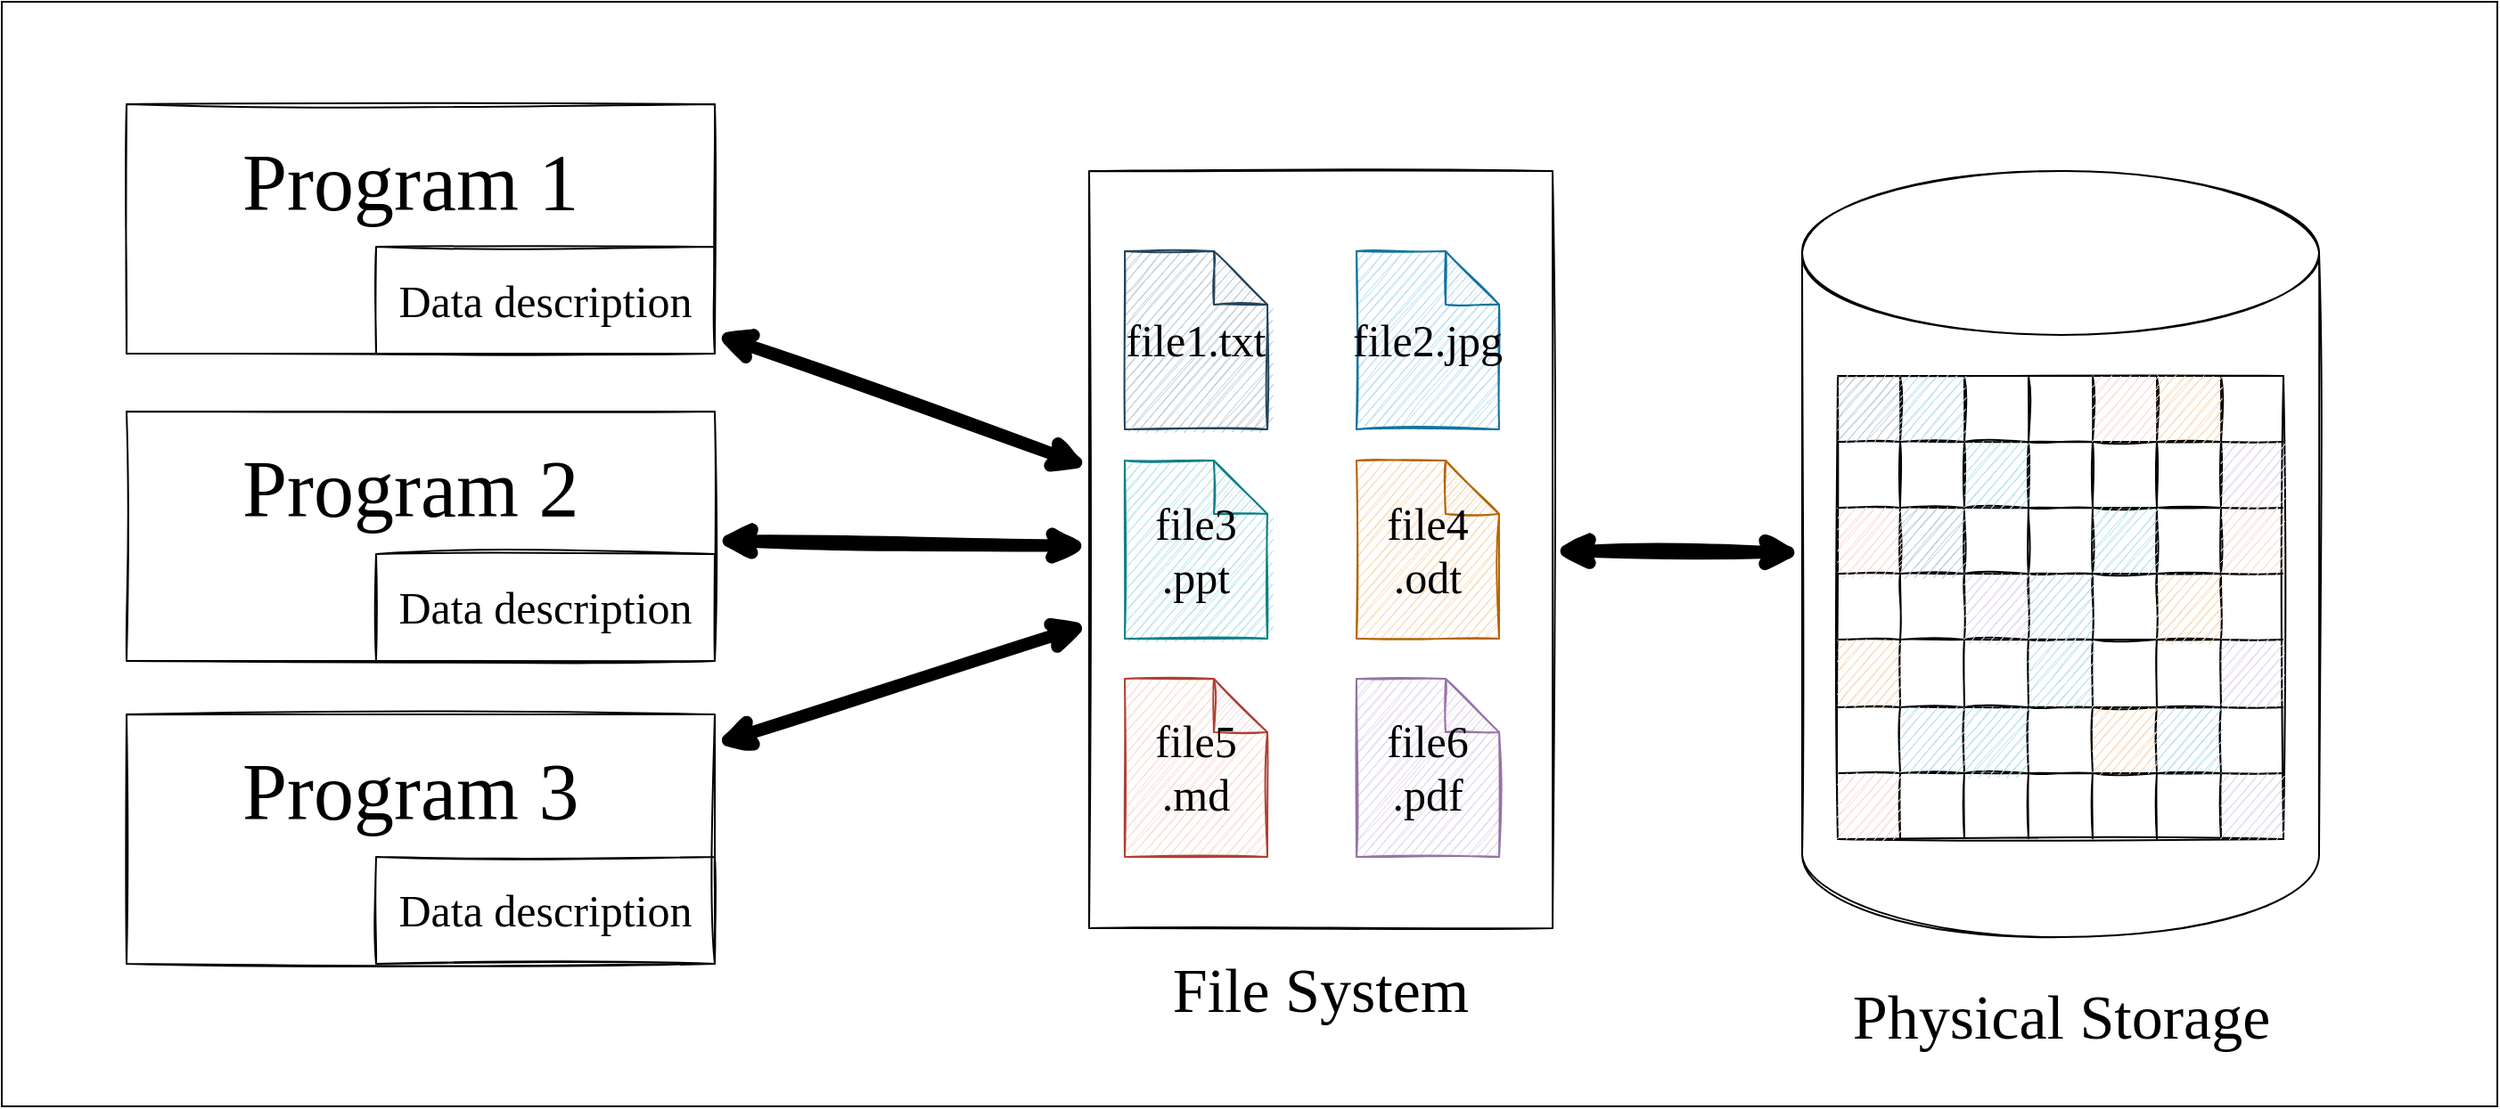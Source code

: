 <mxfile version="13.6.2" type="device"><diagram id="fz434lUkVlllliKeCXMh" name="Page-1"><mxGraphModel dx="1551" dy="1151" grid="1" gridSize="10" guides="1" tooltips="1" connect="1" arrows="1" fold="1" page="1" pageScale="1" pageWidth="1600" pageHeight="900" math="0" shadow="0" extFonts="Architects Daughter^https://fonts.googleapis.com/css?family=Architects+Daughter"><root><mxCell id="0"/><mxCell id="1" parent="0"/><mxCell id="ZFzoY7JKZiIgWak7I7LT-81" value="" style="rounded=0;whiteSpace=wrap;html=1;sketch=0;fillColor=none;" vertex="1" parent="1"><mxGeometry x="80" y="120" width="1400" height="620" as="geometry"/></mxCell><mxCell id="ZFzoY7JKZiIgWak7I7LT-3" value="" style="shape=cylinder2;whiteSpace=wrap;html=1;boundedLbl=1;backgroundOutline=1;size=46;sketch=1;" vertex="1" parent="1"><mxGeometry x="1090" y="215" width="290" height="430" as="geometry"/></mxCell><mxCell id="ZFzoY7JKZiIgWak7I7LT-4" value="" style="rounded=0;whiteSpace=wrap;html=1;sketch=1;" vertex="1" parent="1"><mxGeometry x="690" y="215" width="260" height="425" as="geometry"/></mxCell><mxCell id="ZFzoY7JKZiIgWak7I7LT-5" value="&lt;font style=&quot;font-size: 25px&quot; face=&quot;Architects Daughter&quot;&gt;file1.txt&lt;/font&gt;" style="shape=note;whiteSpace=wrap;html=1;backgroundOutline=1;darkOpacity=0.05;sketch=1;fillColor=#bac8d3;strokeColor=#23445d;" vertex="1" parent="1"><mxGeometry x="710" y="260" width="80" height="100" as="geometry"/></mxCell><mxCell id="ZFzoY7JKZiIgWak7I7LT-6" value="&lt;font face=&quot;Architects Daughter&quot; style=&quot;font-size: 25px&quot;&gt;file2.jpg&lt;/font&gt;" style="shape=note;whiteSpace=wrap;html=1;backgroundOutline=1;darkOpacity=0.05;fillColor=#b1ddf0;strokeColor=#10739e;sketch=1;" vertex="1" parent="1"><mxGeometry x="840" y="260" width="80" height="100" as="geometry"/></mxCell><mxCell id="ZFzoY7JKZiIgWak7I7LT-7" value="&lt;font face=&quot;Architects Daughter&quot; style=&quot;font-size: 25px&quot;&gt;file3&lt;br&gt;.ppt&lt;/font&gt;" style="shape=note;whiteSpace=wrap;html=1;backgroundOutline=1;darkOpacity=0.05;fillColor=#b0e3e6;strokeColor=#0e8088;sketch=1;" vertex="1" parent="1"><mxGeometry x="710" y="377.5" width="80" height="100" as="geometry"/></mxCell><mxCell id="ZFzoY7JKZiIgWak7I7LT-8" value="&lt;font face=&quot;Architects Daughter&quot; style=&quot;font-size: 25px&quot;&gt;file4&lt;br&gt;.odt&lt;/font&gt;" style="shape=note;whiteSpace=wrap;html=1;backgroundOutline=1;darkOpacity=0.05;fillColor=#fad7ac;strokeColor=#b46504;sketch=1;" vertex="1" parent="1"><mxGeometry x="840" y="377.5" width="80" height="100" as="geometry"/></mxCell><mxCell id="ZFzoY7JKZiIgWak7I7LT-9" value="&lt;font face=&quot;Architects Daughter&quot; style=&quot;font-size: 25px&quot;&gt;file5&lt;br&gt;.md&lt;/font&gt;" style="shape=note;whiteSpace=wrap;html=1;backgroundOutline=1;darkOpacity=0.05;fillColor=#fad9d5;strokeColor=#ae4132;sketch=1;" vertex="1" parent="1"><mxGeometry x="710" y="500" width="80" height="100" as="geometry"/></mxCell><mxCell id="ZFzoY7JKZiIgWak7I7LT-10" value="&lt;font style=&quot;font-size: 25px&quot; face=&quot;Architects Daughter&quot;&gt;file6&lt;br&gt;.pdf&lt;/font&gt;" style="shape=note;whiteSpace=wrap;html=1;backgroundOutline=1;darkOpacity=0.05;fillColor=#e1d5e7;strokeColor=#9673a6;sketch=1;" vertex="1" parent="1"><mxGeometry x="840" y="500" width="80" height="100" as="geometry"/></mxCell><mxCell id="ZFzoY7JKZiIgWak7I7LT-11" value="" style="endArrow=classic;startArrow=classic;html=1;strokeWidth=7;sketch=1;" edge="1" parent="1" source="ZFzoY7JKZiIgWak7I7LT-4" target="ZFzoY7JKZiIgWak7I7LT-3"><mxGeometry width="50" height="50" relative="1" as="geometry"><mxPoint x="950" y="800" as="sourcePoint"/><mxPoint x="1000" y="750" as="targetPoint"/></mxGeometry></mxCell><mxCell id="ZFzoY7JKZiIgWak7I7LT-13" value="&lt;font style=&quot;font-size: 45px&quot;&gt;Program 1&amp;nbsp;&lt;br&gt;&lt;br&gt;&lt;/font&gt;" style="rounded=0;whiteSpace=wrap;html=1;sketch=1;fillColor=none;fontFamily=Architects Daughter;FType=g;" vertex="1" parent="1"><mxGeometry x="150" y="177.5" width="330" height="140" as="geometry"/></mxCell><mxCell id="ZFzoY7JKZiIgWak7I7LT-14" value="&lt;font face=&quot;Architects Daughter&quot; style=&quot;font-size: 25px&quot;&gt;Data description&lt;/font&gt;" style="rounded=0;whiteSpace=wrap;html=1;sketch=1;fillColor=none;" vertex="1" parent="1"><mxGeometry x="290" y="257.5" width="190" height="60" as="geometry"/></mxCell><mxCell id="ZFzoY7JKZiIgWak7I7LT-15" value="&lt;font style=&quot;font-size: 45px&quot;&gt;Program 2&amp;nbsp;&lt;br&gt;&lt;br&gt;&lt;/font&gt;" style="rounded=0;whiteSpace=wrap;html=1;sketch=1;fillColor=none;fontFamily=Architects Daughter;FType=g;" vertex="1" parent="1"><mxGeometry x="150" y="350" width="330" height="140" as="geometry"/></mxCell><mxCell id="ZFzoY7JKZiIgWak7I7LT-16" value="&lt;font face=&quot;Architects Daughter&quot; style=&quot;font-size: 25px&quot;&gt;Data description&lt;/font&gt;" style="rounded=0;whiteSpace=wrap;html=1;sketch=1;fillColor=none;" vertex="1" parent="1"><mxGeometry x="290" y="430" width="190" height="60" as="geometry"/></mxCell><mxCell id="ZFzoY7JKZiIgWak7I7LT-17" value="&lt;font style=&quot;font-size: 45px&quot;&gt;Program 3&amp;nbsp;&lt;br&gt;&lt;br&gt;&lt;/font&gt;" style="rounded=0;whiteSpace=wrap;html=1;sketch=1;fillColor=none;fontFamily=Architects Daughter;FType=g;" vertex="1" parent="1"><mxGeometry x="150" y="520" width="330" height="140" as="geometry"/></mxCell><mxCell id="ZFzoY7JKZiIgWak7I7LT-18" value="&lt;font face=&quot;Architects Daughter&quot; style=&quot;font-size: 25px&quot;&gt;Data description&lt;/font&gt;" style="rounded=0;whiteSpace=wrap;html=1;sketch=1;fillColor=none;" vertex="1" parent="1"><mxGeometry x="290" y="600" width="190" height="60" as="geometry"/></mxCell><mxCell id="ZFzoY7JKZiIgWak7I7LT-19" value="" style="endArrow=classic;startArrow=classic;html=1;strokeWidth=7;sketch=1;" edge="1" parent="1" source="ZFzoY7JKZiIgWak7I7LT-13" target="ZFzoY7JKZiIgWak7I7LT-4"><mxGeometry width="50" height="50" relative="1" as="geometry"><mxPoint x="520" y="257.503" as="sourcePoint"/><mxPoint x="660" y="258.347" as="targetPoint"/></mxGeometry></mxCell><mxCell id="ZFzoY7JKZiIgWak7I7LT-20" value="" style="endArrow=classic;startArrow=classic;html=1;strokeWidth=7;sketch=1;" edge="1" parent="1" source="ZFzoY7JKZiIgWak7I7LT-15" target="ZFzoY7JKZiIgWak7I7LT-4"><mxGeometry width="50" height="50" relative="1" as="geometry"><mxPoint x="490.0" y="316.312" as="sourcePoint"/><mxPoint x="580" y="480" as="targetPoint"/></mxGeometry></mxCell><mxCell id="ZFzoY7JKZiIgWak7I7LT-21" value="" style="endArrow=classic;startArrow=classic;html=1;strokeWidth=7;sketch=1;" edge="1" parent="1" source="ZFzoY7JKZiIgWak7I7LT-17" target="ZFzoY7JKZiIgWak7I7LT-4"><mxGeometry width="50" height="50" relative="1" as="geometry"><mxPoint x="490.0" y="316.312" as="sourcePoint"/><mxPoint x="630" y="560" as="targetPoint"/></mxGeometry></mxCell><mxCell id="ZFzoY7JKZiIgWak7I7LT-22" value="&lt;font style=&quot;font-size: 35px&quot; face=&quot;Architects Daughter&quot;&gt;File System&lt;/font&gt;" style="text;html=1;strokeColor=none;fillColor=none;align=center;verticalAlign=middle;whiteSpace=wrap;rounded=0;sketch=1;" vertex="1" parent="1"><mxGeometry x="710" y="645" width="220" height="60" as="geometry"/></mxCell><mxCell id="ZFzoY7JKZiIgWak7I7LT-23" value="&lt;font style=&quot;font-size: 35px&quot; face=&quot;Architects Daughter&quot;&gt;Physical Storage&lt;/font&gt;" style="text;html=1;strokeColor=none;fillColor=none;align=center;verticalAlign=middle;whiteSpace=wrap;rounded=0;sketch=1;" vertex="1" parent="1"><mxGeometry x="1097.5" y="660" width="275" height="60" as="geometry"/></mxCell><mxCell id="ZFzoY7JKZiIgWak7I7LT-24" value="" style="shape=table;html=1;whiteSpace=wrap;startSize=0;container=1;collapsible=0;childLayout=tableLayout;sketch=1;fillColor=none;" vertex="1" parent="1"><mxGeometry x="1110" y="330" width="250" height="260" as="geometry"/></mxCell><mxCell id="ZFzoY7JKZiIgWak7I7LT-25" value="" style="shape=partialRectangle;html=1;whiteSpace=wrap;collapsible=0;dropTarget=0;pointerEvents=0;fillColor=none;top=0;left=0;bottom=0;right=0;points=[[0,0.5],[1,0.5]];portConstraint=eastwest;" vertex="1" parent="ZFzoY7JKZiIgWak7I7LT-24"><mxGeometry width="250" height="37" as="geometry"/></mxCell><mxCell id="ZFzoY7JKZiIgWak7I7LT-40" style="shape=partialRectangle;html=1;whiteSpace=wrap;connectable=0;fillColor=#bac8d3;top=0;left=0;bottom=0;right=0;overflow=hidden;strokeColor=#23445d;sketch=1;" vertex="1" parent="ZFzoY7JKZiIgWak7I7LT-25"><mxGeometry width="35" height="37" as="geometry"/></mxCell><mxCell id="ZFzoY7JKZiIgWak7I7LT-37" style="shape=partialRectangle;html=1;whiteSpace=wrap;connectable=0;fillColor=#b1ddf0;top=0;left=0;bottom=0;right=0;overflow=hidden;strokeColor=#10739e;sketch=1;" vertex="1" parent="ZFzoY7JKZiIgWak7I7LT-25"><mxGeometry x="35" width="36" height="37" as="geometry"/></mxCell><mxCell id="ZFzoY7JKZiIgWak7I7LT-26" value="" style="shape=partialRectangle;html=1;whiteSpace=wrap;connectable=0;fillColor=none;top=0;left=0;bottom=0;right=0;overflow=hidden;" vertex="1" parent="ZFzoY7JKZiIgWak7I7LT-25"><mxGeometry x="71" width="36" height="37" as="geometry"/></mxCell><mxCell id="ZFzoY7JKZiIgWak7I7LT-27" value="" style="shape=partialRectangle;html=1;whiteSpace=wrap;connectable=0;fillColor=none;top=0;left=0;bottom=0;right=0;overflow=hidden;" vertex="1" parent="ZFzoY7JKZiIgWak7I7LT-25"><mxGeometry x="107" width="36" height="37" as="geometry"/></mxCell><mxCell id="ZFzoY7JKZiIgWak7I7LT-28" value="" style="shape=partialRectangle;html=1;whiteSpace=wrap;connectable=0;fillColor=#fad9d5;top=0;left=0;bottom=0;right=0;overflow=hidden;strokeColor=#ae4132;sketch=1;" vertex="1" parent="ZFzoY7JKZiIgWak7I7LT-25"><mxGeometry x="143" width="36" height="37" as="geometry"/></mxCell><mxCell id="ZFzoY7JKZiIgWak7I7LT-43" style="shape=partialRectangle;html=1;whiteSpace=wrap;connectable=0;fillColor=#fad7ac;top=0;left=0;bottom=0;right=0;overflow=hidden;strokeColor=#b46504;sketch=1;" vertex="1" parent="ZFzoY7JKZiIgWak7I7LT-25"><mxGeometry x="179" width="36" height="37" as="geometry"/></mxCell><mxCell id="ZFzoY7JKZiIgWak7I7LT-46" style="shape=partialRectangle;html=1;whiteSpace=wrap;connectable=0;fillColor=none;top=0;left=0;bottom=0;right=0;overflow=hidden;" vertex="1" parent="ZFzoY7JKZiIgWak7I7LT-25"><mxGeometry x="215" width="35" height="37" as="geometry"/></mxCell><mxCell id="ZFzoY7JKZiIgWak7I7LT-29" value="" style="shape=partialRectangle;html=1;whiteSpace=wrap;collapsible=0;dropTarget=0;pointerEvents=0;fillColor=none;top=0;left=0;bottom=0;right=0;points=[[0,0.5],[1,0.5]];portConstraint=eastwest;" vertex="1" parent="ZFzoY7JKZiIgWak7I7LT-24"><mxGeometry y="37" width="250" height="37" as="geometry"/></mxCell><mxCell id="ZFzoY7JKZiIgWak7I7LT-41" style="shape=partialRectangle;html=1;whiteSpace=wrap;connectable=0;fillColor=none;top=0;left=0;bottom=0;right=0;overflow=hidden;" vertex="1" parent="ZFzoY7JKZiIgWak7I7LT-29"><mxGeometry width="35" height="37" as="geometry"/></mxCell><mxCell id="ZFzoY7JKZiIgWak7I7LT-38" style="shape=partialRectangle;html=1;whiteSpace=wrap;connectable=0;fillColor=none;top=0;left=0;bottom=0;right=0;overflow=hidden;" vertex="1" parent="ZFzoY7JKZiIgWak7I7LT-29"><mxGeometry x="35" width="36" height="37" as="geometry"/></mxCell><mxCell id="ZFzoY7JKZiIgWak7I7LT-30" value="" style="shape=partialRectangle;html=1;whiteSpace=wrap;connectable=0;fillColor=#b0e3e6;top=0;left=0;bottom=0;right=0;overflow=hidden;strokeColor=#0e8088;sketch=1;" vertex="1" parent="ZFzoY7JKZiIgWak7I7LT-29"><mxGeometry x="71" width="36" height="37" as="geometry"/></mxCell><mxCell id="ZFzoY7JKZiIgWak7I7LT-31" value="" style="shape=partialRectangle;html=1;whiteSpace=wrap;connectable=0;fillColor=none;top=0;left=0;bottom=0;right=0;overflow=hidden;" vertex="1" parent="ZFzoY7JKZiIgWak7I7LT-29"><mxGeometry x="107" width="36" height="37" as="geometry"/></mxCell><mxCell id="ZFzoY7JKZiIgWak7I7LT-32" value="" style="shape=partialRectangle;html=1;whiteSpace=wrap;connectable=0;fillColor=none;top=0;left=0;bottom=0;right=0;overflow=hidden;" vertex="1" parent="ZFzoY7JKZiIgWak7I7LT-29"><mxGeometry x="143" width="36" height="37" as="geometry"/></mxCell><mxCell id="ZFzoY7JKZiIgWak7I7LT-44" style="shape=partialRectangle;html=1;whiteSpace=wrap;connectable=0;fillColor=none;top=0;left=0;bottom=0;right=0;overflow=hidden;" vertex="1" parent="ZFzoY7JKZiIgWak7I7LT-29"><mxGeometry x="179" width="36" height="37" as="geometry"/></mxCell><mxCell id="ZFzoY7JKZiIgWak7I7LT-47" style="shape=partialRectangle;html=1;whiteSpace=wrap;connectable=0;fillColor=#e1d5e7;top=0;left=0;bottom=0;right=0;overflow=hidden;strokeColor=#9673a6;sketch=1;" vertex="1" parent="ZFzoY7JKZiIgWak7I7LT-29"><mxGeometry x="215" width="35" height="37" as="geometry"/></mxCell><mxCell id="ZFzoY7JKZiIgWak7I7LT-33" value="" style="shape=partialRectangle;html=1;whiteSpace=wrap;collapsible=0;dropTarget=0;pointerEvents=0;fillColor=none;top=0;left=0;bottom=0;right=0;points=[[0,0.5],[1,0.5]];portConstraint=eastwest;" vertex="1" parent="ZFzoY7JKZiIgWak7I7LT-24"><mxGeometry y="74" width="250" height="37" as="geometry"/></mxCell><mxCell id="ZFzoY7JKZiIgWak7I7LT-42" style="shape=partialRectangle;html=1;whiteSpace=wrap;connectable=0;fillColor=#fad9d5;top=0;left=0;bottom=0;right=0;overflow=hidden;strokeColor=#ae4132;sketch=1;" vertex="1" parent="ZFzoY7JKZiIgWak7I7LT-33"><mxGeometry width="35" height="37" as="geometry"/></mxCell><mxCell id="ZFzoY7JKZiIgWak7I7LT-39" style="shape=partialRectangle;html=1;whiteSpace=wrap;connectable=0;fillColor=#bac8d3;top=0;left=0;bottom=0;right=0;overflow=hidden;strokeColor=#23445d;sketch=1;" vertex="1" parent="ZFzoY7JKZiIgWak7I7LT-33"><mxGeometry x="35" width="36" height="37" as="geometry"/></mxCell><mxCell id="ZFzoY7JKZiIgWak7I7LT-34" value="" style="shape=partialRectangle;html=1;whiteSpace=wrap;connectable=0;fillColor=none;top=0;left=0;bottom=0;right=0;overflow=hidden;" vertex="1" parent="ZFzoY7JKZiIgWak7I7LT-33"><mxGeometry x="71" width="36" height="37" as="geometry"/></mxCell><mxCell id="ZFzoY7JKZiIgWak7I7LT-35" value="" style="shape=partialRectangle;html=1;whiteSpace=wrap;connectable=0;fillColor=none;top=0;left=0;bottom=0;right=0;overflow=hidden;" vertex="1" parent="ZFzoY7JKZiIgWak7I7LT-33"><mxGeometry x="107" width="36" height="37" as="geometry"/></mxCell><mxCell id="ZFzoY7JKZiIgWak7I7LT-36" value="" style="shape=partialRectangle;html=1;whiteSpace=wrap;connectable=0;fillColor=#b0e3e6;top=0;left=0;bottom=0;right=0;overflow=hidden;strokeColor=#0e8088;sketch=1;" vertex="1" parent="ZFzoY7JKZiIgWak7I7LT-33"><mxGeometry x="143" width="36" height="37" as="geometry"/></mxCell><mxCell id="ZFzoY7JKZiIgWak7I7LT-45" style="shape=partialRectangle;html=1;whiteSpace=wrap;connectable=0;fillColor=none;top=0;left=0;bottom=0;right=0;overflow=hidden;" vertex="1" parent="ZFzoY7JKZiIgWak7I7LT-33"><mxGeometry x="179" width="36" height="37" as="geometry"/></mxCell><mxCell id="ZFzoY7JKZiIgWak7I7LT-48" style="shape=partialRectangle;html=1;whiteSpace=wrap;connectable=0;fillColor=#fad9d5;top=0;left=0;bottom=0;right=0;overflow=hidden;strokeColor=#ae4132;sketch=1;" vertex="1" parent="ZFzoY7JKZiIgWak7I7LT-33"><mxGeometry x="215" width="35" height="37" as="geometry"/></mxCell><mxCell id="ZFzoY7JKZiIgWak7I7LT-49" style="shape=partialRectangle;html=1;whiteSpace=wrap;collapsible=0;dropTarget=0;pointerEvents=0;fillColor=none;top=0;left=0;bottom=0;right=0;points=[[0,0.5],[1,0.5]];portConstraint=eastwest;" vertex="1" parent="ZFzoY7JKZiIgWak7I7LT-24"><mxGeometry y="111" width="250" height="37" as="geometry"/></mxCell><mxCell id="ZFzoY7JKZiIgWak7I7LT-50" style="shape=partialRectangle;html=1;whiteSpace=wrap;connectable=0;fillColor=none;top=0;left=0;bottom=0;right=0;overflow=hidden;" vertex="1" parent="ZFzoY7JKZiIgWak7I7LT-49"><mxGeometry width="35" height="37" as="geometry"/></mxCell><mxCell id="ZFzoY7JKZiIgWak7I7LT-51" style="shape=partialRectangle;html=1;whiteSpace=wrap;connectable=0;fillColor=none;top=0;left=0;bottom=0;right=0;overflow=hidden;" vertex="1" parent="ZFzoY7JKZiIgWak7I7LT-49"><mxGeometry x="35" width="36" height="37" as="geometry"/></mxCell><mxCell id="ZFzoY7JKZiIgWak7I7LT-52" style="shape=partialRectangle;html=1;whiteSpace=wrap;connectable=0;fillColor=#e1d5e7;top=0;left=0;bottom=0;right=0;overflow=hidden;sketch=1;strokeColor=#9673a6;" vertex="1" parent="ZFzoY7JKZiIgWak7I7LT-49"><mxGeometry x="71" width="36" height="37" as="geometry"/></mxCell><mxCell id="ZFzoY7JKZiIgWak7I7LT-53" style="shape=partialRectangle;html=1;whiteSpace=wrap;connectable=0;fillColor=#b1ddf0;top=0;left=0;bottom=0;right=0;overflow=hidden;strokeColor=#10739e;sketch=1;" vertex="1" parent="ZFzoY7JKZiIgWak7I7LT-49"><mxGeometry x="107" width="36" height="37" as="geometry"/></mxCell><mxCell id="ZFzoY7JKZiIgWak7I7LT-54" style="shape=partialRectangle;html=1;whiteSpace=wrap;connectable=0;fillColor=none;top=0;left=0;bottom=0;right=0;overflow=hidden;" vertex="1" parent="ZFzoY7JKZiIgWak7I7LT-49"><mxGeometry x="143" width="36" height="37" as="geometry"/></mxCell><mxCell id="ZFzoY7JKZiIgWak7I7LT-55" style="shape=partialRectangle;html=1;whiteSpace=wrap;connectable=0;fillColor=#fad7ac;top=0;left=0;bottom=0;right=0;overflow=hidden;strokeColor=#b46504;sketch=1;" vertex="1" parent="ZFzoY7JKZiIgWak7I7LT-49"><mxGeometry x="179" width="36" height="37" as="geometry"/></mxCell><mxCell id="ZFzoY7JKZiIgWak7I7LT-56" style="shape=partialRectangle;html=1;whiteSpace=wrap;connectable=0;fillColor=none;top=0;left=0;bottom=0;right=0;overflow=hidden;" vertex="1" parent="ZFzoY7JKZiIgWak7I7LT-49"><mxGeometry x="215" width="35" height="37" as="geometry"/></mxCell><mxCell id="ZFzoY7JKZiIgWak7I7LT-57" style="shape=partialRectangle;html=1;whiteSpace=wrap;collapsible=0;dropTarget=0;pointerEvents=0;fillColor=none;top=0;left=0;bottom=0;right=0;points=[[0,0.5],[1,0.5]];portConstraint=eastwest;" vertex="1" parent="ZFzoY7JKZiIgWak7I7LT-24"><mxGeometry y="148" width="250" height="38" as="geometry"/></mxCell><mxCell id="ZFzoY7JKZiIgWak7I7LT-58" style="shape=partialRectangle;html=1;whiteSpace=wrap;connectable=0;fillColor=#fad7ac;top=0;left=0;bottom=0;right=0;overflow=hidden;strokeColor=#b46504;sketch=1;" vertex="1" parent="ZFzoY7JKZiIgWak7I7LT-57"><mxGeometry width="35" height="38" as="geometry"/></mxCell><mxCell id="ZFzoY7JKZiIgWak7I7LT-59" style="shape=partialRectangle;html=1;whiteSpace=wrap;connectable=0;fillColor=none;top=0;left=0;bottom=0;right=0;overflow=hidden;" vertex="1" parent="ZFzoY7JKZiIgWak7I7LT-57"><mxGeometry x="35" width="36" height="38" as="geometry"/></mxCell><mxCell id="ZFzoY7JKZiIgWak7I7LT-60" style="shape=partialRectangle;html=1;whiteSpace=wrap;connectable=0;fillColor=none;top=0;left=0;bottom=0;right=0;overflow=hidden;" vertex="1" parent="ZFzoY7JKZiIgWak7I7LT-57"><mxGeometry x="71" width="36" height="38" as="geometry"/></mxCell><mxCell id="ZFzoY7JKZiIgWak7I7LT-61" style="shape=partialRectangle;html=1;whiteSpace=wrap;connectable=0;fillColor=#b0e3e6;top=0;left=0;bottom=0;right=0;overflow=hidden;strokeColor=#0e8088;sketch=1;" vertex="1" parent="ZFzoY7JKZiIgWak7I7LT-57"><mxGeometry x="107" width="36" height="38" as="geometry"/></mxCell><mxCell id="ZFzoY7JKZiIgWak7I7LT-62" style="shape=partialRectangle;html=1;whiteSpace=wrap;connectable=0;fillColor=none;top=0;left=0;bottom=0;right=0;overflow=hidden;" vertex="1" parent="ZFzoY7JKZiIgWak7I7LT-57"><mxGeometry x="143" width="36" height="38" as="geometry"/></mxCell><mxCell id="ZFzoY7JKZiIgWak7I7LT-63" style="shape=partialRectangle;html=1;whiteSpace=wrap;connectable=0;fillColor=none;top=0;left=0;bottom=0;right=0;overflow=hidden;" vertex="1" parent="ZFzoY7JKZiIgWak7I7LT-57"><mxGeometry x="179" width="36" height="38" as="geometry"/></mxCell><mxCell id="ZFzoY7JKZiIgWak7I7LT-64" style="shape=partialRectangle;html=1;whiteSpace=wrap;connectable=0;fillColor=#e1d5e7;top=0;left=0;bottom=0;right=0;overflow=hidden;strokeColor=#9673a6;sketch=1;" vertex="1" parent="ZFzoY7JKZiIgWak7I7LT-57"><mxGeometry x="215" width="35" height="38" as="geometry"/></mxCell><mxCell id="ZFzoY7JKZiIgWak7I7LT-65" style="shape=partialRectangle;html=1;whiteSpace=wrap;collapsible=0;dropTarget=0;pointerEvents=0;fillColor=none;top=0;left=0;bottom=0;right=0;points=[[0,0.5],[1,0.5]];portConstraint=eastwest;" vertex="1" parent="ZFzoY7JKZiIgWak7I7LT-24"><mxGeometry y="186" width="250" height="37" as="geometry"/></mxCell><mxCell id="ZFzoY7JKZiIgWak7I7LT-66" style="shape=partialRectangle;html=1;whiteSpace=wrap;connectable=0;fillColor=none;top=0;left=0;bottom=0;right=0;overflow=hidden;" vertex="1" parent="ZFzoY7JKZiIgWak7I7LT-65"><mxGeometry width="35" height="37" as="geometry"/></mxCell><mxCell id="ZFzoY7JKZiIgWak7I7LT-67" style="shape=partialRectangle;html=1;whiteSpace=wrap;connectable=0;fillColor=#b1ddf0;top=0;left=0;bottom=0;right=0;overflow=hidden;strokeColor=#10739e;sketch=1;" vertex="1" parent="ZFzoY7JKZiIgWak7I7LT-65"><mxGeometry x="35" width="36" height="37" as="geometry"/></mxCell><mxCell id="ZFzoY7JKZiIgWak7I7LT-68" style="shape=partialRectangle;html=1;whiteSpace=wrap;connectable=0;fillColor=#b0e3e6;top=0;left=0;bottom=0;right=0;overflow=hidden;strokeColor=#0e8088;sketch=1;" vertex="1" parent="ZFzoY7JKZiIgWak7I7LT-65"><mxGeometry x="71" width="36" height="37" as="geometry"/></mxCell><mxCell id="ZFzoY7JKZiIgWak7I7LT-69" style="shape=partialRectangle;html=1;whiteSpace=wrap;connectable=0;fillColor=none;top=0;left=0;bottom=0;right=0;overflow=hidden;" vertex="1" parent="ZFzoY7JKZiIgWak7I7LT-65"><mxGeometry x="107" width="36" height="37" as="geometry"/></mxCell><mxCell id="ZFzoY7JKZiIgWak7I7LT-70" style="shape=partialRectangle;html=1;whiteSpace=wrap;connectable=0;fillColor=#fad7ac;top=0;left=0;bottom=0;right=0;overflow=hidden;strokeColor=#b46504;sketch=1;" vertex="1" parent="ZFzoY7JKZiIgWak7I7LT-65"><mxGeometry x="143" width="36" height="37" as="geometry"/></mxCell><mxCell id="ZFzoY7JKZiIgWak7I7LT-71" style="shape=partialRectangle;html=1;whiteSpace=wrap;connectable=0;fillColor=#b1ddf0;top=0;left=0;bottom=0;right=0;overflow=hidden;strokeColor=#10739e;sketch=1;" vertex="1" parent="ZFzoY7JKZiIgWak7I7LT-65"><mxGeometry x="179" width="36" height="37" as="geometry"/></mxCell><mxCell id="ZFzoY7JKZiIgWak7I7LT-72" style="shape=partialRectangle;html=1;whiteSpace=wrap;connectable=0;fillColor=none;top=0;left=0;bottom=0;right=0;overflow=hidden;" vertex="1" parent="ZFzoY7JKZiIgWak7I7LT-65"><mxGeometry x="215" width="35" height="37" as="geometry"/></mxCell><mxCell id="ZFzoY7JKZiIgWak7I7LT-73" style="shape=partialRectangle;html=1;whiteSpace=wrap;collapsible=0;dropTarget=0;pointerEvents=0;fillColor=none;top=0;left=0;bottom=0;right=0;points=[[0,0.5],[1,0.5]];portConstraint=eastwest;" vertex="1" parent="ZFzoY7JKZiIgWak7I7LT-24"><mxGeometry y="223" width="250" height="37" as="geometry"/></mxCell><mxCell id="ZFzoY7JKZiIgWak7I7LT-74" style="shape=partialRectangle;html=1;whiteSpace=wrap;connectable=0;fillColor=#fad9d5;top=0;left=0;bottom=0;right=0;overflow=hidden;strokeColor=#ae4132;sketch=1;" vertex="1" parent="ZFzoY7JKZiIgWak7I7LT-73"><mxGeometry width="35" height="37" as="geometry"/></mxCell><mxCell id="ZFzoY7JKZiIgWak7I7LT-75" style="shape=partialRectangle;html=1;whiteSpace=wrap;connectable=0;fillColor=none;top=0;left=0;bottom=0;right=0;overflow=hidden;" vertex="1" parent="ZFzoY7JKZiIgWak7I7LT-73"><mxGeometry x="35" width="36" height="37" as="geometry"/></mxCell><mxCell id="ZFzoY7JKZiIgWak7I7LT-76" style="shape=partialRectangle;html=1;whiteSpace=wrap;connectable=0;fillColor=none;top=0;left=0;bottom=0;right=0;overflow=hidden;" vertex="1" parent="ZFzoY7JKZiIgWak7I7LT-73"><mxGeometry x="71" width="36" height="37" as="geometry"/></mxCell><mxCell id="ZFzoY7JKZiIgWak7I7LT-77" style="shape=partialRectangle;html=1;whiteSpace=wrap;connectable=0;fillColor=none;top=0;left=0;bottom=0;right=0;overflow=hidden;" vertex="1" parent="ZFzoY7JKZiIgWak7I7LT-73"><mxGeometry x="107" width="36" height="37" as="geometry"/></mxCell><mxCell id="ZFzoY7JKZiIgWak7I7LT-78" style="shape=partialRectangle;html=1;whiteSpace=wrap;connectable=0;fillColor=none;top=0;left=0;bottom=0;right=0;overflow=hidden;" vertex="1" parent="ZFzoY7JKZiIgWak7I7LT-73"><mxGeometry x="143" width="36" height="37" as="geometry"/></mxCell><mxCell id="ZFzoY7JKZiIgWak7I7LT-79" style="shape=partialRectangle;html=1;whiteSpace=wrap;connectable=0;fillColor=none;top=0;left=0;bottom=0;right=0;overflow=hidden;" vertex="1" parent="ZFzoY7JKZiIgWak7I7LT-73"><mxGeometry x="179" width="36" height="37" as="geometry"/></mxCell><mxCell id="ZFzoY7JKZiIgWak7I7LT-80" style="shape=partialRectangle;html=1;whiteSpace=wrap;connectable=0;fillColor=#e1d5e7;top=0;left=0;bottom=0;right=0;overflow=hidden;strokeColor=#9673a6;sketch=1;" vertex="1" parent="ZFzoY7JKZiIgWak7I7LT-73"><mxGeometry x="215" width="35" height="37" as="geometry"/></mxCell></root></mxGraphModel></diagram></mxfile>